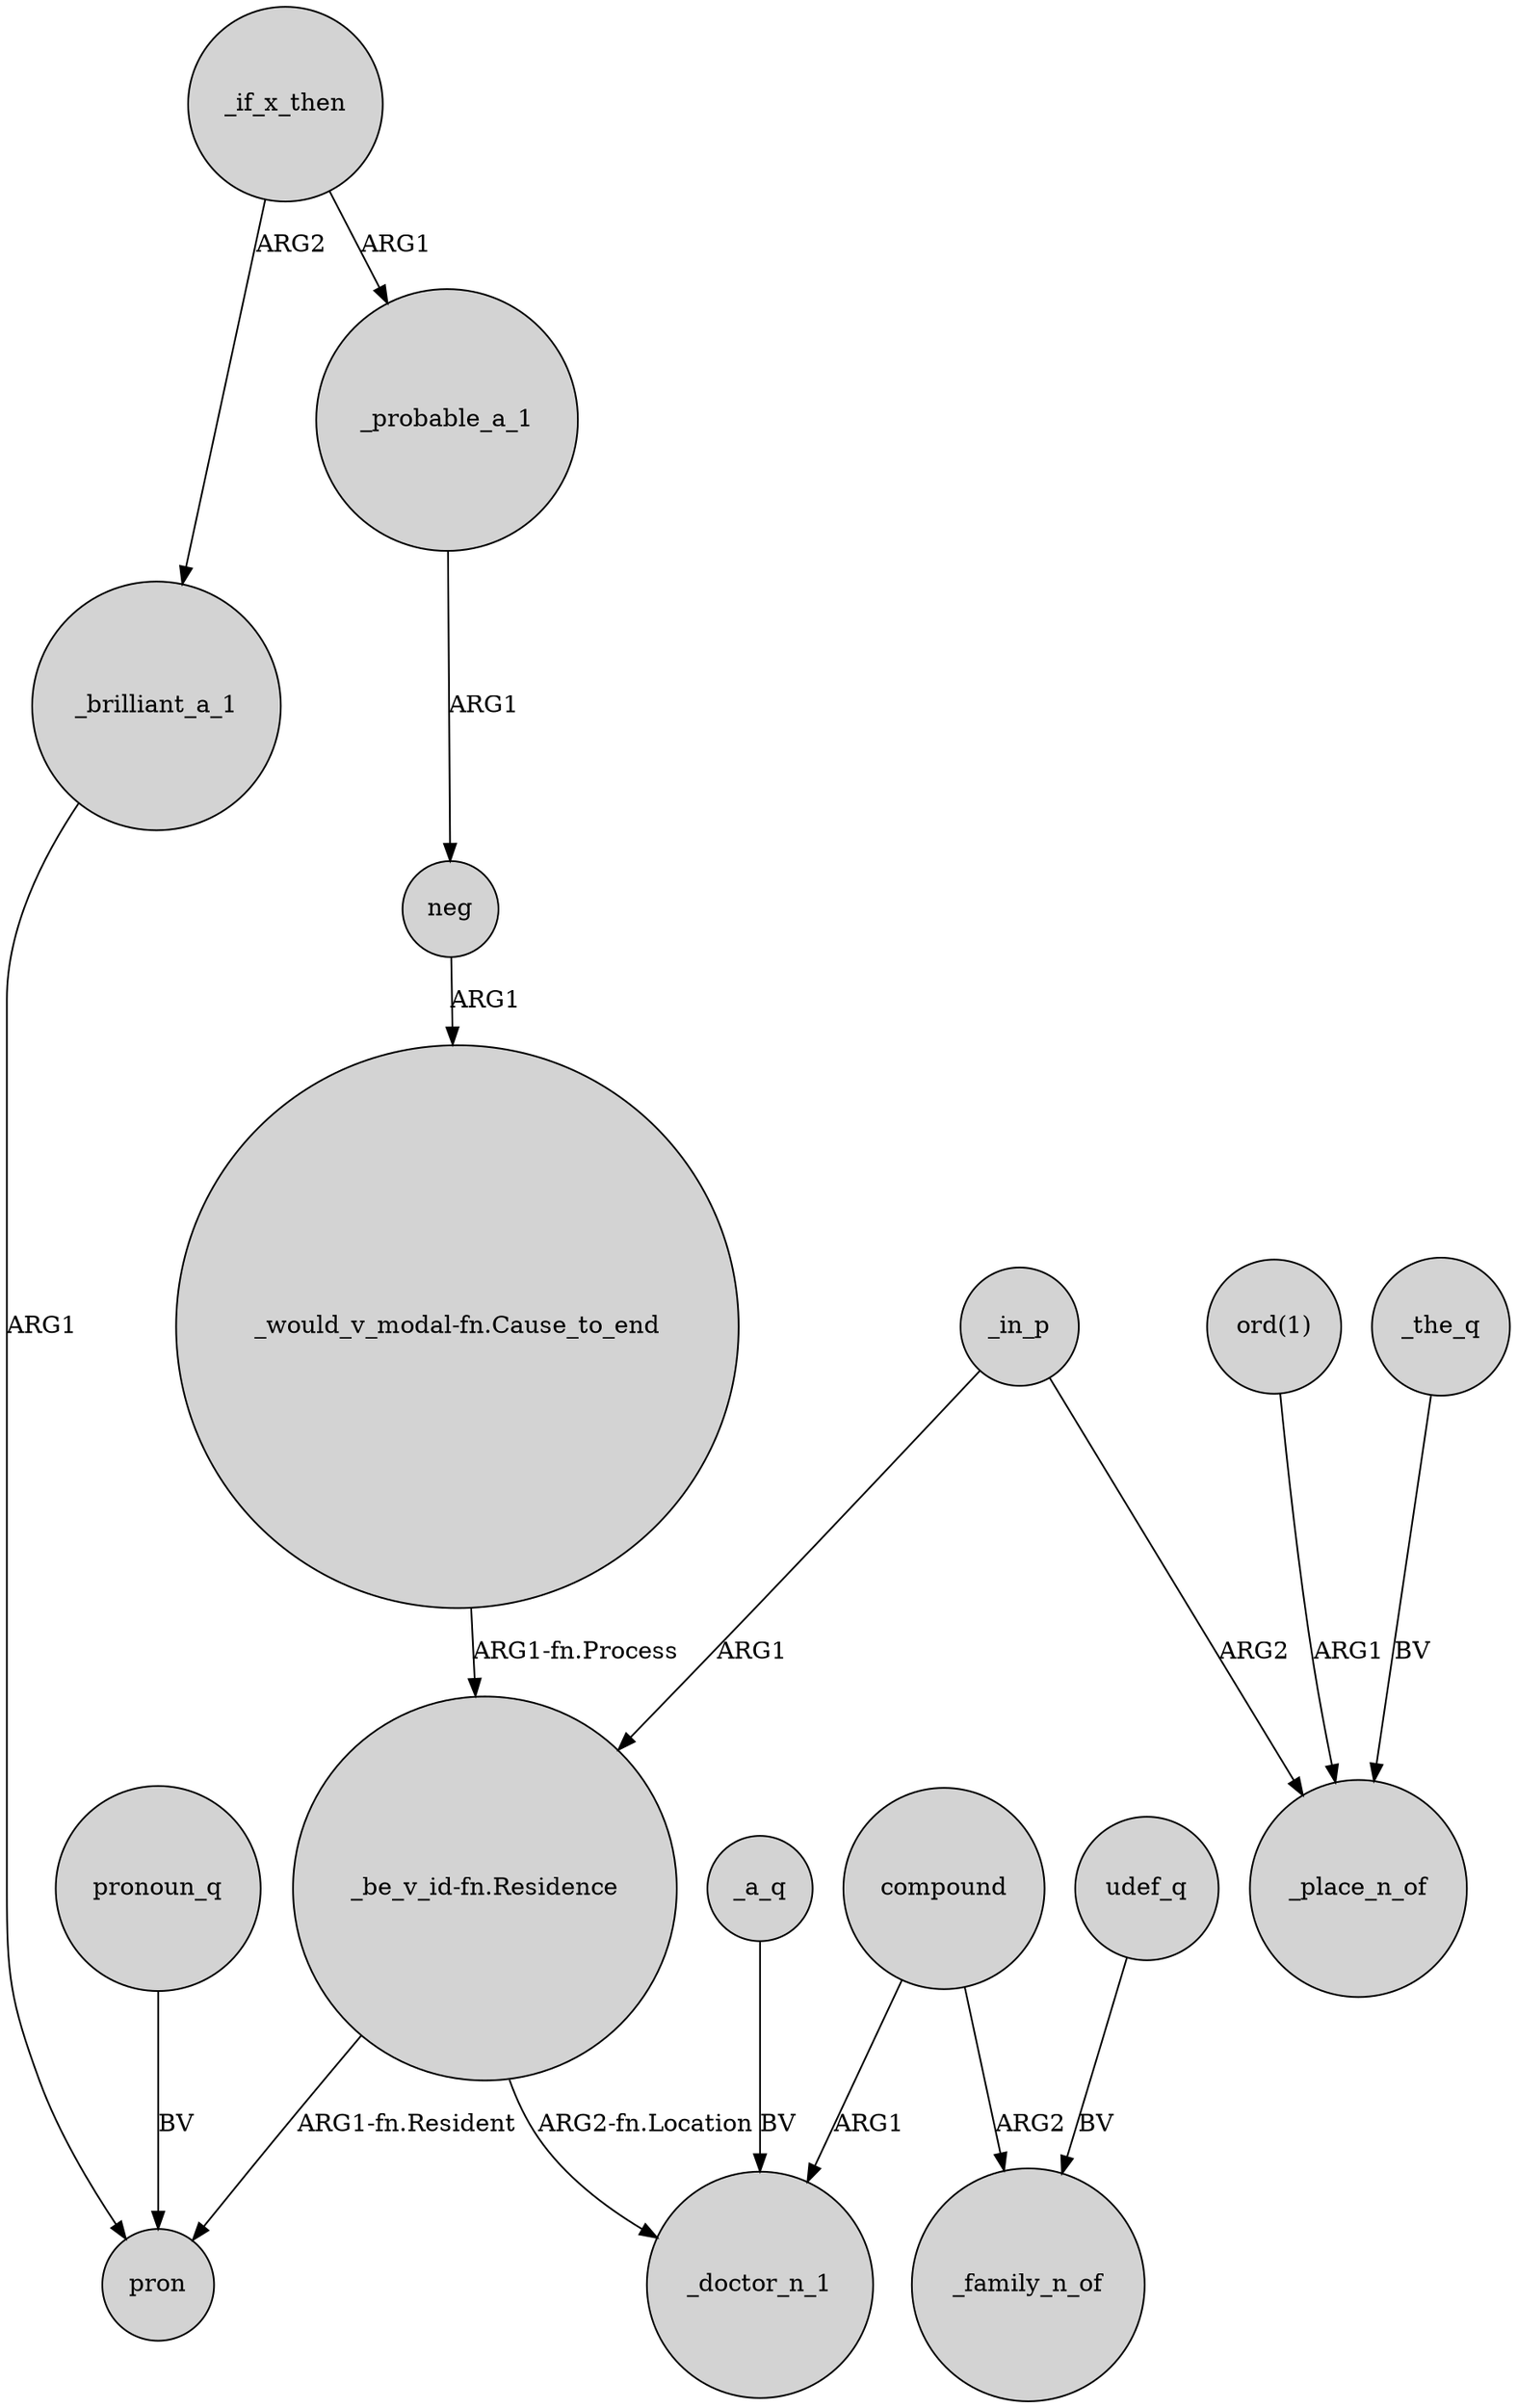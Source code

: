 digraph {
	node [shape=circle style=filled]
	_brilliant_a_1 -> pron [label=ARG1]
	_a_q -> _doctor_n_1 [label=BV]
	_probable_a_1 -> neg [label=ARG1]
	_in_p -> "_be_v_id-fn.Residence" [label=ARG1]
	"_be_v_id-fn.Residence" -> pron [label="ARG1-fn.Resident"]
	neg -> "_would_v_modal-fn.Cause_to_end" [label=ARG1]
	"ord(1)" -> _place_n_of [label=ARG1]
	_if_x_then -> _probable_a_1 [label=ARG1]
	"_be_v_id-fn.Residence" -> _doctor_n_1 [label="ARG2-fn.Location"]
	"_would_v_modal-fn.Cause_to_end" -> "_be_v_id-fn.Residence" [label="ARG1-fn.Process"]
	compound -> _doctor_n_1 [label=ARG1]
	_the_q -> _place_n_of [label=BV]
	pronoun_q -> pron [label=BV]
	compound -> _family_n_of [label=ARG2]
	_if_x_then -> _brilliant_a_1 [label=ARG2]
	_in_p -> _place_n_of [label=ARG2]
	udef_q -> _family_n_of [label=BV]
}
